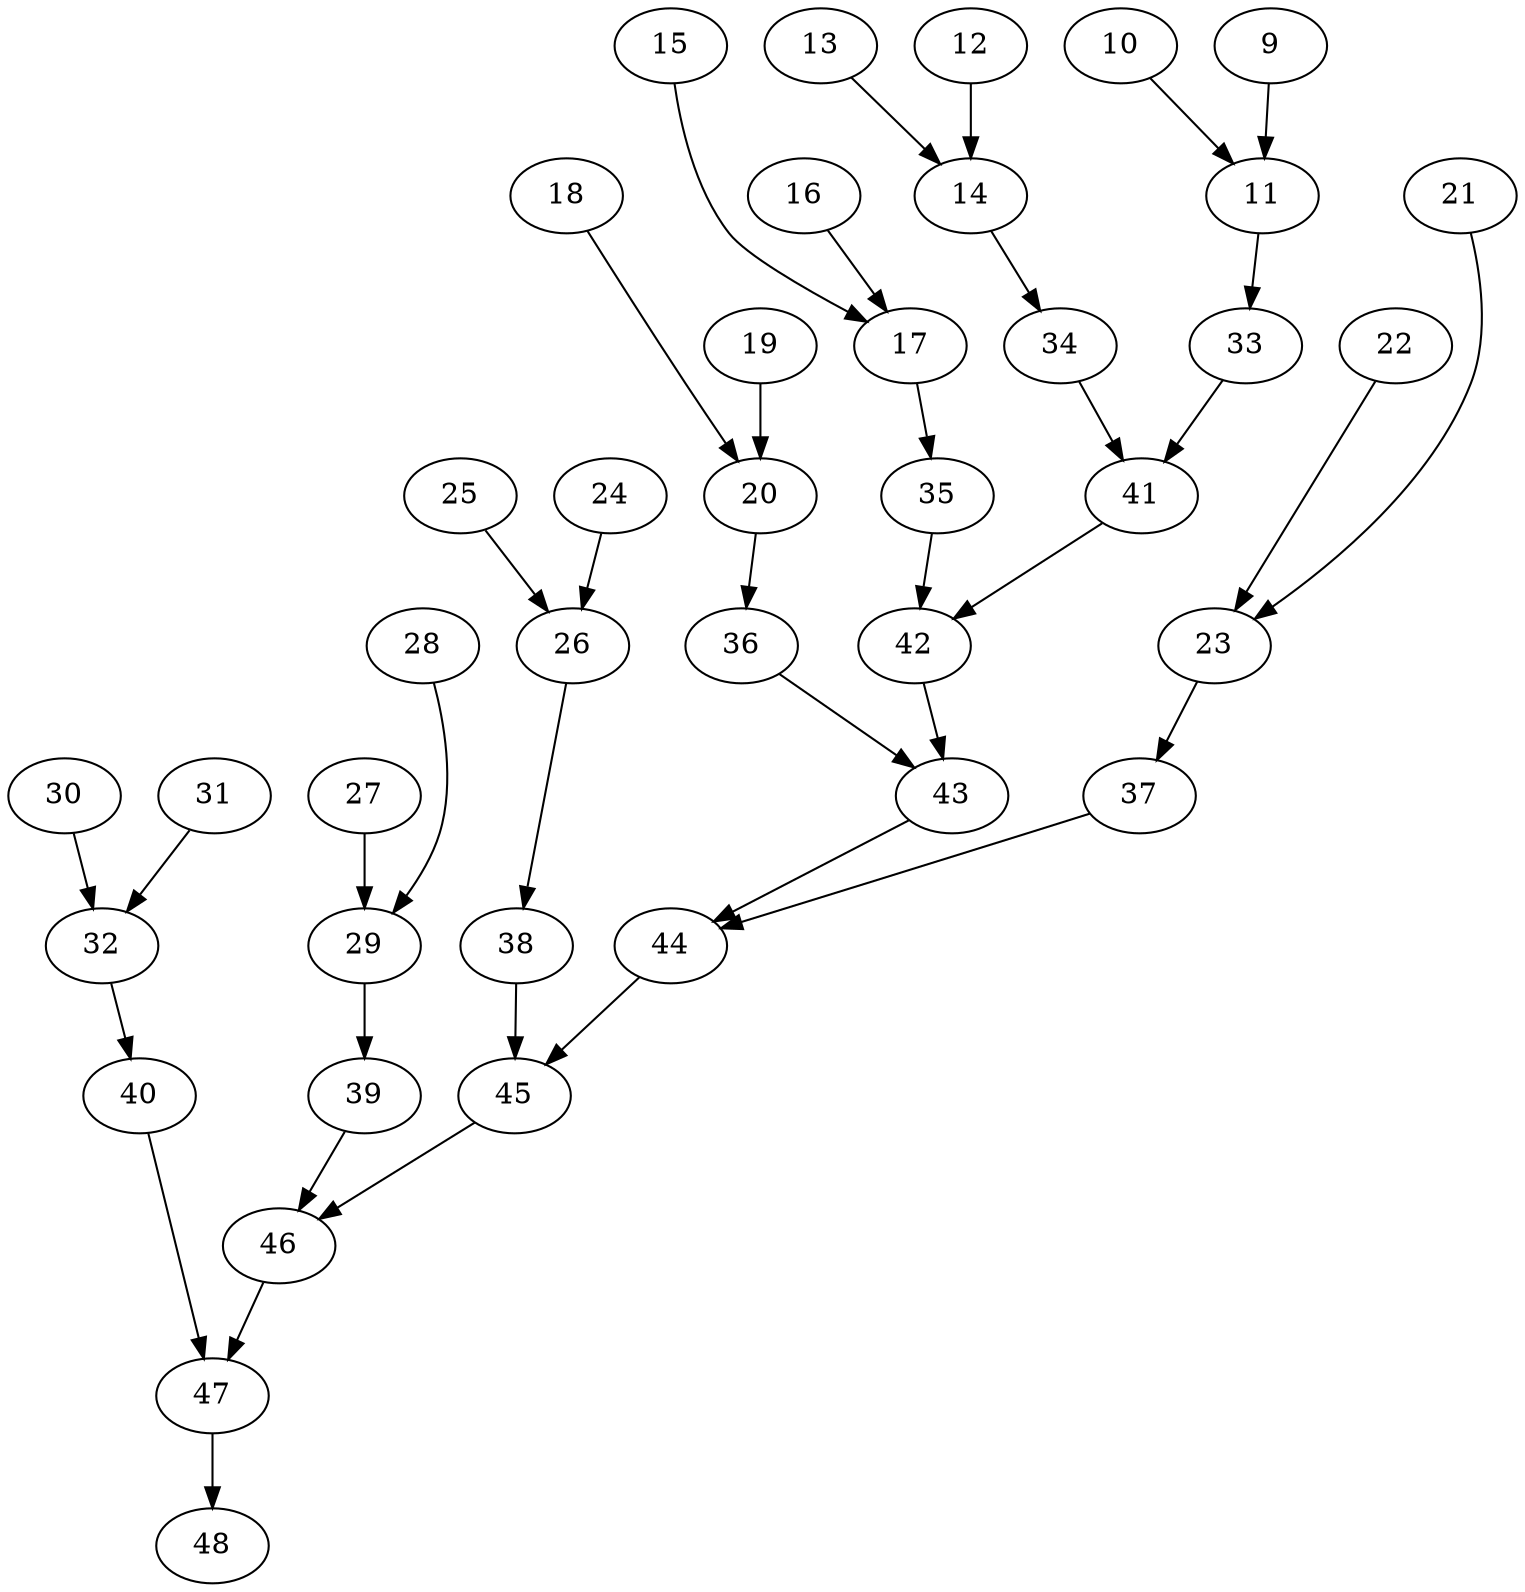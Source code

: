 digraph G {
    9;
    11;
    10;
    33;
    12;
    14;
    13;
    34;
    15;
    17;
    16;
    35;
    18;
    20;
    19;
    36;
    21;
    23;
    22;
    37;
    24;
    26;
    25;
    38;
    27;
    29;
    28;
    39;
    30;
    32;
    31;
    40;
    41;
    42;
    43;
    44;
    45;
    46;
    47;
    48;
    9 -> 11 [weight=0];
    11 -> 33 [weight=0];
    10 -> 11 [weight=0];
    33 -> 41 [weight=0];
    12 -> 14 [weight=1];
    14 -> 34 [weight=0];
    13 -> 14 [weight=0];
    34 -> 41 [weight=0];
    15 -> 17 [weight=0];
    17 -> 35 [weight=0];
    16 -> 17 [weight=0];
    35 -> 42 [weight=0];
    18 -> 20 [weight=0];
    20 -> 36 [weight=0];
    19 -> 20 [weight=1];
    36 -> 43 [weight=0];
    21 -> 23 [weight=0];
    23 -> 37 [weight=0];
    22 -> 23 [weight=0];
    37 -> 44 [weight=0];
    24 -> 26 [weight=0];
    26 -> 38 [weight=0];
    25 -> 26 [weight=0];
    38 -> 45 [weight=0];
    27 -> 29 [weight=1];
    29 -> 39 [weight=1];
    28 -> 29 [weight=0];
    39 -> 46 [weight=0];
    30 -> 32 [weight=0];
    32 -> 40 [weight=0];
    31 -> 32 [weight=0];
    40 -> 47 [weight=0];
    41 -> 42 [weight=0];
    42 -> 43 [weight=0];
    43 -> 44 [weight=0];
    44 -> 45 [weight=0];
    45 -> 46 [weight=0];
    46 -> 47 [weight=0];
    47 -> 48 [weight=0];
}
